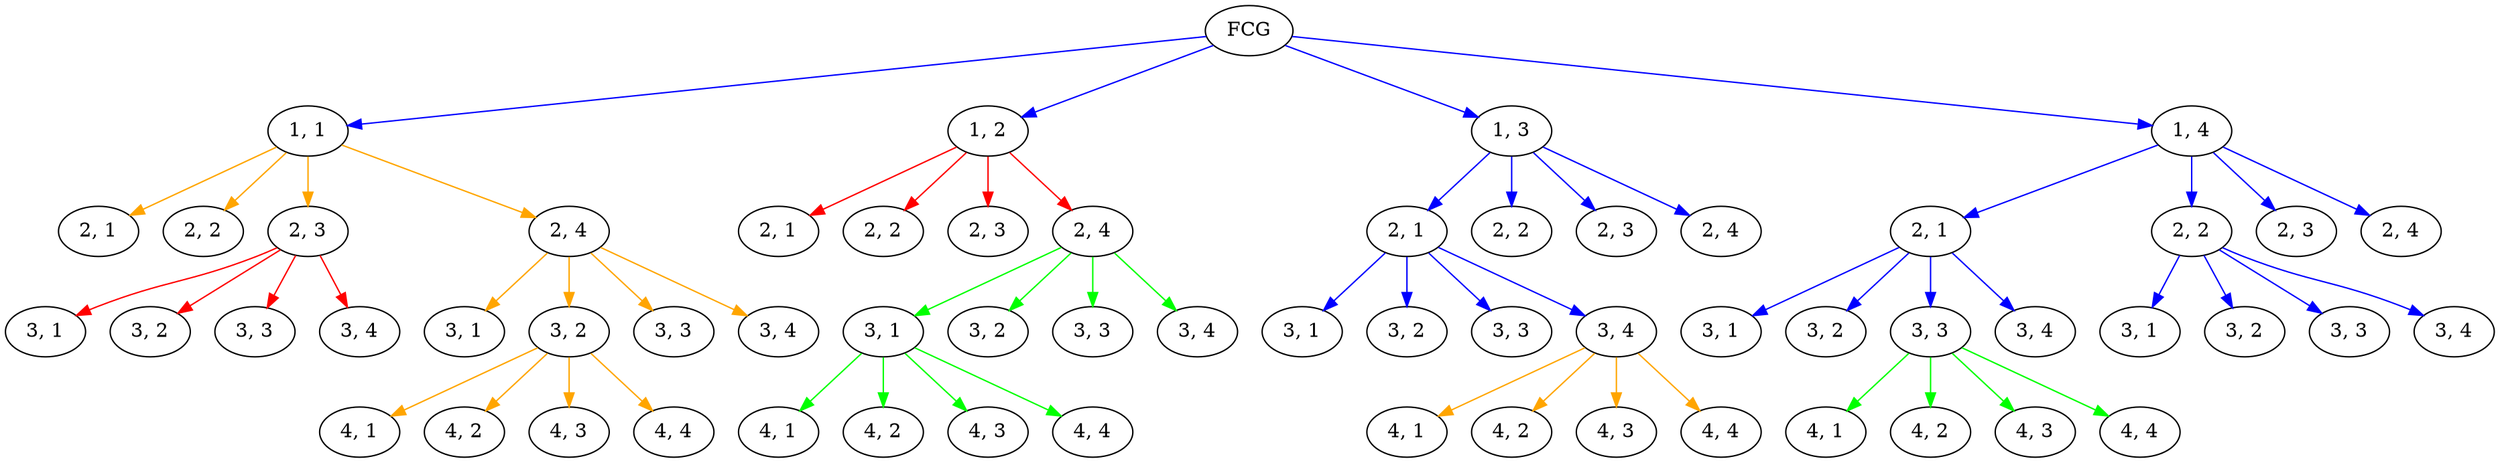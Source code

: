 digraph nqueens4 {
0 [label = "FCG"]
	011 [label = "1, 1"]
	edge [color=blue]
	0 -> 011
	01221 [label = "2, 1"]
	edge [color=red]
	012 -> 01221
	01222 [label = "2, 2"]
	edge [color=red]
	012 -> 01222
	01223 [label = "2, 3"]
	edge [color=red]
	012 -> 01223
	012 [label = "1, 2"]
	edge [color=blue]
	0 -> 012
	013 [label = "1, 3"]
	edge [color=blue]
	0 -> 013
	01224 [label = "2, 4"]
	edge [color=red]
	012 -> 01224
	0122431 [label = "3, 1"]
	edge [color=green]
	01224 -> 0122431
	012243141 [label = "4, 1"]
	edge [color=green]
	0122431 -> 012243141
	012243142 [label = "4, 2"]
	edge [color=green]
	0122431 -> 012243142
	012243143 [label = "4, 3"]
	edge [color=green]
	0122431 -> 012243143
	012243144 [label = "4, 4"]
	edge [color=green]
	0122431 -> 012243144
	0122432 [label = "3, 2"]
	edge [color=green]
	01224 -> 0122432
	0122433 [label = "3, 3"]
	edge [color=green]
	01224 -> 0122433
	0132131 [label = "3, 1"]
	edge [color=blue]
	01321 -> 0132131
	0122434 [label = "3, 4"]
	edge [color=green]
	01224 -> 0122434
	01321 [label = "2, 1"]
	edge [color=blue]
	013 -> 01321
	01322 [label = "2, 2"]
	edge [color=blue]
	013 -> 01322
	01323 [label = "2, 3"]
	edge [color=blue]
	013 -> 01323
	0132132 [label = "3, 2"]
	edge [color=blue]
	01321 -> 0132132
	0132133 [label = "3, 3"]
	edge [color=blue]
	01321 -> 0132133
	01121 [label = "2, 1"]
	edge [color=orange]
	011 -> 01121
	0132134 [label = "3, 4"]
	edge [color=blue]
	01321 -> 0132134
	01122 [label = "2, 2"]
	edge [color=orange]
	011 -> 01122
	01123 [label = "2, 3"]
	edge [color=orange]
	011 -> 01123
	01324 [label = "2, 4"]
	edge [color=blue]
	013 -> 01324
	01124 [label = "2, 4"]
	edge [color=orange]
	011 -> 01124
	0112431 [label = "3, 1"]
	edge [color=orange]
	01124 -> 0112431
	01421 [label = "2, 1"]
	edge [color=blue]
	014 -> 01421
	0112331 [label = "3, 1"]
	edge [color=red]
	01123 -> 0112331
	0112332 [label = "3, 2"]
	edge [color=red]
	01123 -> 0112332
	0112333 [label = "3, 3"]
	edge [color=red]
	01123 -> 0112333
	013213441 [label = "4, 1"]
	edge [color=orange]
	0132134 -> 013213441
	0112334 [label = "3, 4"]
	edge [color=red]
	01123 -> 0112334
	011243241 [label = "4, 1"]
	edge [color=orange]
	0112432 -> 011243241
	014 [label = "1, 4"]
	edge [color=blue]
	0 -> 014
	011243242 [label = "4, 2"]
	edge [color=orange]
	0112432 -> 011243242
	011243243 [label = "4, 3"]
	edge [color=orange]
	0112432 -> 011243243
	011243244 [label = "4, 4"]
	edge [color=orange]
	0112432 -> 011243244
	013213442 [label = "4, 2"]
	edge [color=orange]
	0132134 -> 013213442
	013213443 [label = "4, 3"]
	edge [color=orange]
	0132134 -> 013213443
	0142131 [label = "3, 1"]
	edge [color=blue]
	01421 -> 0142131
	0142132 [label = "3, 2"]
	edge [color=blue]
	01421 -> 0142132
	0112432 [label = "3, 2"]
	edge [color=orange]
	01124 -> 0112432
	0142133 [label = "3, 3"]
	edge [color=blue]
	01421 -> 0142133
	0142134 [label = "3, 4"]
	edge [color=blue]
	01421 -> 0142134
	014213341 [label = "4, 1"]
	edge [color=green]
	0142133 -> 014213341
	0112433 [label = "3, 3"]
	edge [color=orange]
	01124 -> 0112433
	0112434 [label = "3, 4"]
	edge [color=orange]
	01124 -> 0112434
	01422 [label = "2, 2"]
	edge [color=blue]
	014 -> 01422
	014213342 [label = "4, 2"]
	edge [color=green]
	0142133 -> 014213342
	014213343 [label = "4, 3"]
	edge [color=green]
	0142133 -> 014213343
	014213344 [label = "4, 4"]
	edge [color=green]
	0142133 -> 014213344
	0142231 [label = "3, 1"]
	edge [color=blue]
	01422 -> 0142231
	0142232 [label = "3, 2"]
	edge [color=blue]
	01422 -> 0142232
	0142233 [label = "3, 3"]
	edge [color=blue]
	01422 -> 0142233
	0142234 [label = "3, 4"]
	edge [color=blue]
	01422 -> 0142234
	013213444 [label = "4, 4"]
	edge [color=orange]
	0132134 -> 013213444
	01423 [label = "2, 3"]
	edge [color=blue]
	014 -> 01423
	01424 [label = "2, 4"]
	edge [color=blue]
	014 -> 01424
}
